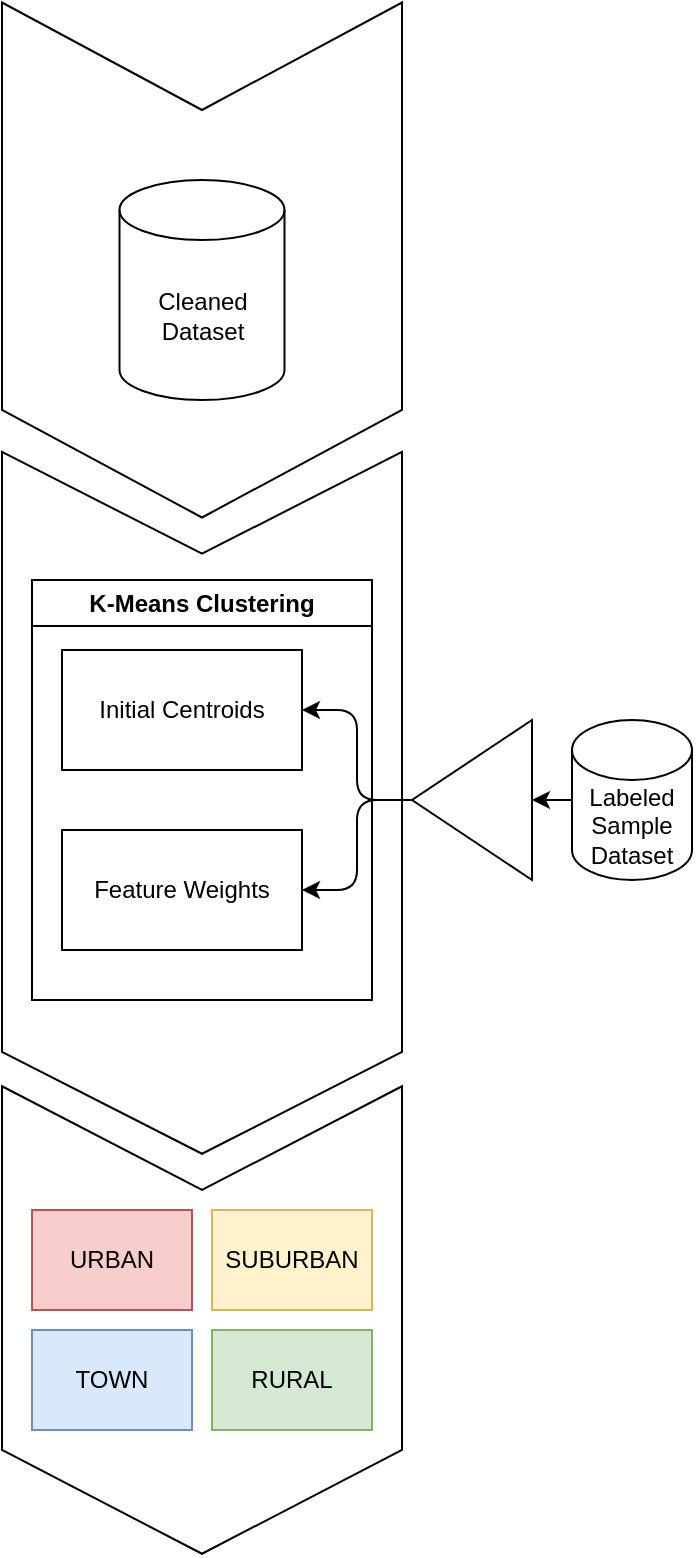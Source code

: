 <mxfile>
    <diagram id="DJHpV_MpXIw3TD5-279P" name="Page-1">
        <mxGraphModel dx="356" dy="973" grid="1" gridSize="10" guides="1" tooltips="1" connect="1" arrows="1" fold="1" page="1" pageScale="1" pageWidth="850" pageHeight="1100" math="0" shadow="0">
            <root>
                <mxCell id="0"/>
                <mxCell id="1" parent="0"/>
                <mxCell id="18" value="" style="shape=step;perimeter=stepPerimeter;whiteSpace=wrap;html=1;fixedSize=1;rotation=90;size=50.93;fillColor=none;fontStyle=1" vertex="1" parent="1">
                    <mxGeometry x="319.53" y="321.41" width="350.94" height="200" as="geometry"/>
                </mxCell>
                <mxCell id="10" value="K-Means Clustering" style="swimlane;whiteSpace=wrap;html=1;" vertex="1" parent="1">
                    <mxGeometry x="410" y="310" width="170" height="210" as="geometry"/>
                </mxCell>
                <mxCell id="5" value="Feature Weights" style="rounded=0;whiteSpace=wrap;html=1;" vertex="1" parent="10">
                    <mxGeometry x="15" y="125" width="120" height="60" as="geometry"/>
                </mxCell>
                <mxCell id="6" value="Initial Centroids" style="rounded=0;whiteSpace=wrap;html=1;" vertex="1" parent="10">
                    <mxGeometry x="15" y="35" width="120" height="60" as="geometry"/>
                </mxCell>
                <mxCell id="17" value="" style="shape=step;perimeter=stepPerimeter;whiteSpace=wrap;html=1;fixedSize=1;rotation=90;size=53.75;fillColor=none;fontStyle=1" vertex="1" parent="1">
                    <mxGeometry x="366.25" y="50" width="257.5" height="200" as="geometry"/>
                </mxCell>
                <mxCell id="15" value="" style="shape=step;perimeter=stepPerimeter;whiteSpace=wrap;html=1;fixedSize=1;rotation=90;size=51.87;fillColor=none;fontStyle=1" vertex="1" parent="1">
                    <mxGeometry x="378.13" y="580" width="233.75" height="200" as="geometry"/>
                </mxCell>
                <mxCell id="12" style="edgeStyle=none;html=1;exitX=0;exitY=0.5;exitDx=0;exitDy=0;exitPerimeter=0;entryX=0;entryY=0.5;entryDx=0;entryDy=0;" edge="1" parent="1" source="2" target="11">
                    <mxGeometry relative="1" as="geometry"/>
                </mxCell>
                <mxCell id="2" value="Labeled&lt;div&gt;Sample&lt;/div&gt;&lt;div&gt;Dataset&lt;/div&gt;" style="shape=cylinder3;whiteSpace=wrap;html=1;boundedLbl=1;backgroundOutline=1;size=15;" vertex="1" parent="1">
                    <mxGeometry x="680" y="380" width="60" height="80" as="geometry"/>
                </mxCell>
                <mxCell id="13" style="edgeStyle=orthogonalEdgeStyle;html=1;exitX=1;exitY=0.5;exitDx=0;exitDy=0;entryX=1;entryY=0.5;entryDx=0;entryDy=0;" edge="1" parent="1" source="11" target="6">
                    <mxGeometry relative="1" as="geometry"/>
                </mxCell>
                <mxCell id="14" style="edgeStyle=orthogonalEdgeStyle;html=1;exitX=1;exitY=0.5;exitDx=0;exitDy=0;entryX=1;entryY=0.5;entryDx=0;entryDy=0;" edge="1" parent="1" source="11" target="5">
                    <mxGeometry relative="1" as="geometry"/>
                </mxCell>
                <mxCell id="11" value="" style="triangle;whiteSpace=wrap;html=1;rotation=-180;" vertex="1" parent="1">
                    <mxGeometry x="600" y="380" width="60" height="80" as="geometry"/>
                </mxCell>
                <mxCell id="4" value="Cleaned&lt;div&gt;Dataset&lt;/div&gt;" style="shape=cylinder3;whiteSpace=wrap;html=1;boundedLbl=1;backgroundOutline=1;size=15;" vertex="1" parent="1">
                    <mxGeometry x="453.75" y="110" width="82.5" height="110" as="geometry"/>
                </mxCell>
                <mxCell id="19" value="URBAN" style="rounded=0;whiteSpace=wrap;html=1;fillColor=#f8cecc;strokeColor=#b85450;" vertex="1" parent="1">
                    <mxGeometry x="410" y="625" width="80" height="50" as="geometry"/>
                </mxCell>
                <mxCell id="20" value="SUBURBAN" style="rounded=0;whiteSpace=wrap;html=1;fillColor=#fff2cc;strokeColor=#d6b656;" vertex="1" parent="1">
                    <mxGeometry x="500" y="625" width="80" height="50" as="geometry"/>
                </mxCell>
                <mxCell id="21" value="TOWN" style="rounded=0;whiteSpace=wrap;html=1;fillColor=#dae8fc;strokeColor=#6c8ebf;" vertex="1" parent="1">
                    <mxGeometry x="410" y="685" width="80" height="50" as="geometry"/>
                </mxCell>
                <mxCell id="22" value="RURAL" style="rounded=0;whiteSpace=wrap;html=1;fillColor=#d5e8d4;strokeColor=#82b366;" vertex="1" parent="1">
                    <mxGeometry x="500" y="685" width="80" height="50" as="geometry"/>
                </mxCell>
            </root>
        </mxGraphModel>
    </diagram>
</mxfile>